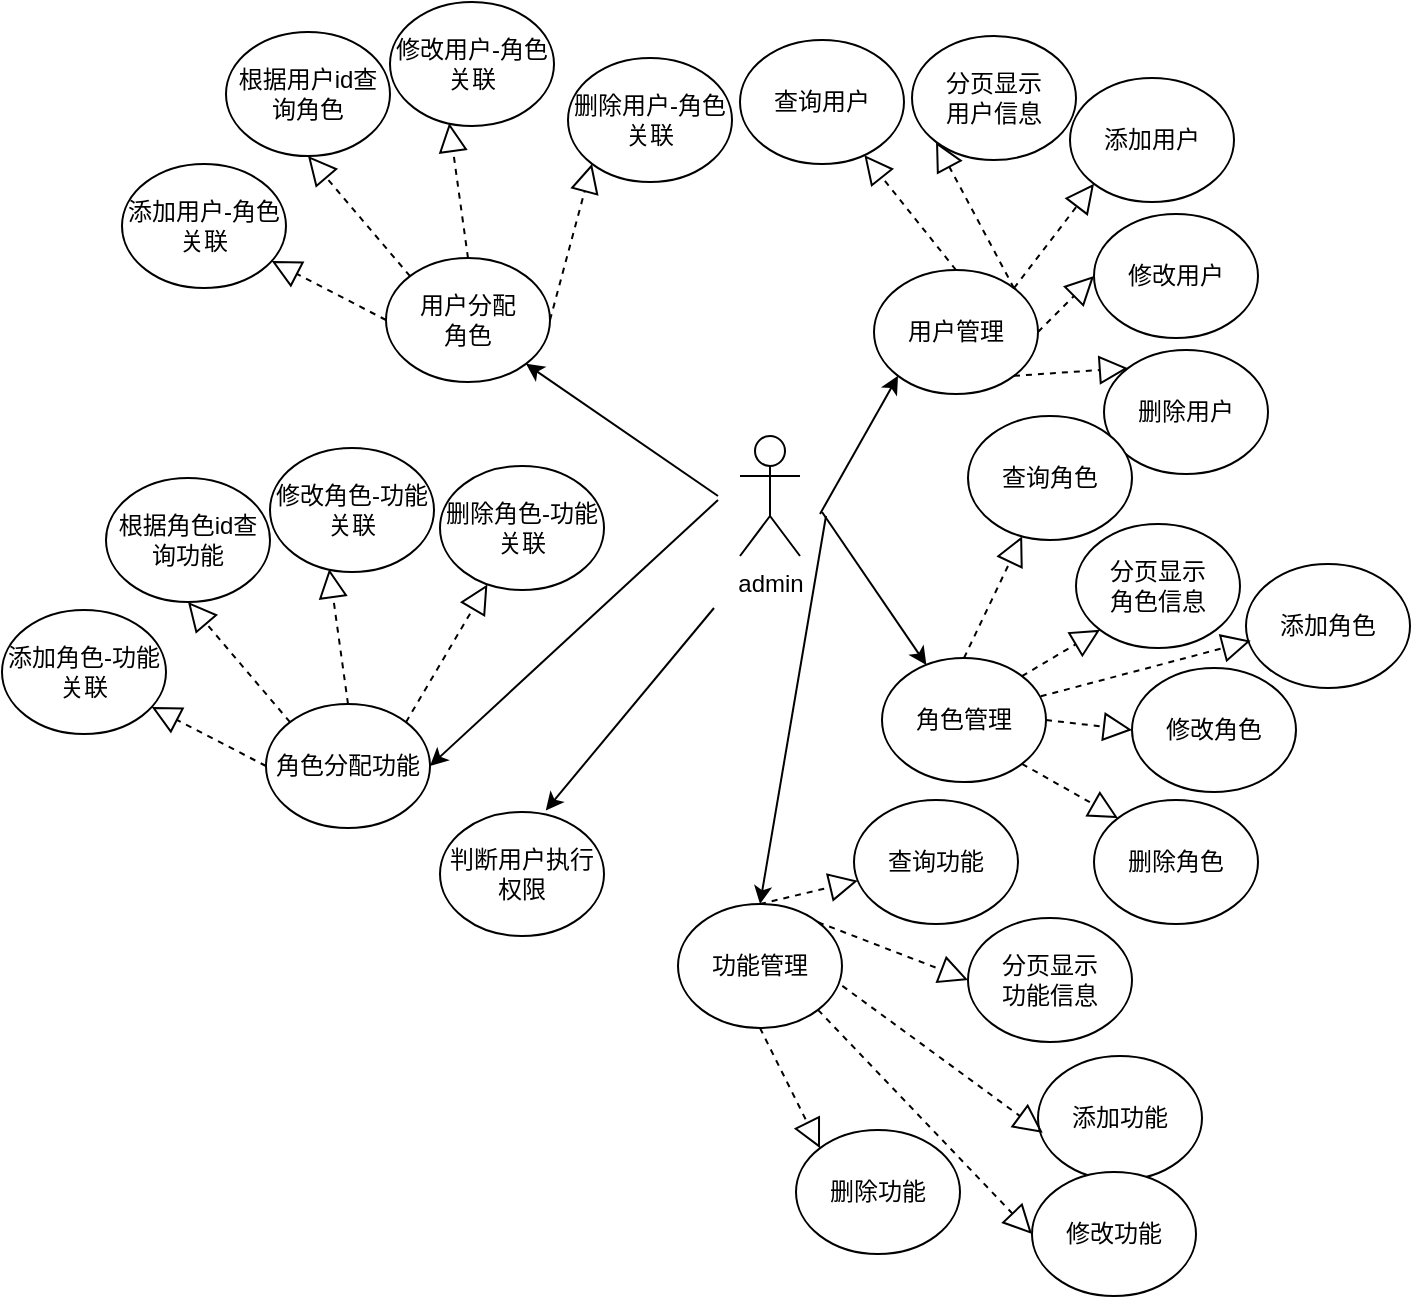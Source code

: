 <mxfile version="20.5.3" type="github">
  <diagram id="Or_mt1vvogf8F-5gZIKu" name="第 1 页">
    <mxGraphModel dx="1221" dy="706" grid="0" gridSize="10" guides="1" tooltips="1" connect="1" arrows="1" fold="1" page="1" pageScale="1" pageWidth="827" pageHeight="1169" math="0" shadow="0">
      <root>
        <mxCell id="0" />
        <mxCell id="1" parent="0" />
        <mxCell id="Cli_BWxOV95V0PnrJG-8-1" value="admin" style="shape=umlActor;verticalLabelPosition=bottom;verticalAlign=top;html=1;outlineConnect=0;" vertex="1" parent="1">
          <mxGeometry x="398" y="260" width="30" height="60" as="geometry" />
        </mxCell>
        <mxCell id="Cli_BWxOV95V0PnrJG-8-2" value="" style="endArrow=classic;html=1;rounded=0;entryX=0;entryY=1;entryDx=0;entryDy=0;" edge="1" parent="1" target="Cli_BWxOV95V0PnrJG-8-3">
          <mxGeometry width="50" height="50" relative="1" as="geometry">
            <mxPoint x="438" y="299" as="sourcePoint" />
            <mxPoint x="478" y="272" as="targetPoint" />
          </mxGeometry>
        </mxCell>
        <mxCell id="Cli_BWxOV95V0PnrJG-8-3" value="用户管理" style="ellipse;whiteSpace=wrap;html=1;" vertex="1" parent="1">
          <mxGeometry x="465" y="177" width="82" height="62" as="geometry" />
        </mxCell>
        <mxCell id="Cli_BWxOV95V0PnrJG-8-5" value="" style="endArrow=block;dashed=1;endFill=0;endSize=12;html=1;rounded=0;exitX=1;exitY=0;exitDx=0;exitDy=0;entryX=0;entryY=1;entryDx=0;entryDy=0;" edge="1" parent="1" source="Cli_BWxOV95V0PnrJG-8-3" target="Cli_BWxOV95V0PnrJG-8-7">
          <mxGeometry width="160" relative="1" as="geometry">
            <mxPoint x="558" y="199" as="sourcePoint" />
            <mxPoint x="577" y="152" as="targetPoint" />
          </mxGeometry>
        </mxCell>
        <mxCell id="Cli_BWxOV95V0PnrJG-8-7" value="分页显示&lt;br&gt;用户信息" style="ellipse;whiteSpace=wrap;html=1;" vertex="1" parent="1">
          <mxGeometry x="484" y="60" width="82" height="62" as="geometry" />
        </mxCell>
        <mxCell id="Cli_BWxOV95V0PnrJG-8-8" value="添加用户" style="ellipse;whiteSpace=wrap;html=1;" vertex="1" parent="1">
          <mxGeometry x="563" y="81" width="82" height="62" as="geometry" />
        </mxCell>
        <mxCell id="Cli_BWxOV95V0PnrJG-8-9" value="" style="endArrow=block;dashed=1;endFill=0;endSize=12;html=1;rounded=0;entryX=0;entryY=1;entryDx=0;entryDy=0;exitX=1;exitY=0;exitDx=0;exitDy=0;" edge="1" parent="1" source="Cli_BWxOV95V0PnrJG-8-3" target="Cli_BWxOV95V0PnrJG-8-8">
          <mxGeometry width="160" relative="1" as="geometry">
            <mxPoint x="541" y="213" as="sourcePoint" />
            <mxPoint x="578.009" y="149.92" as="targetPoint" />
          </mxGeometry>
        </mxCell>
        <mxCell id="Cli_BWxOV95V0PnrJG-8-10" value="" style="endArrow=block;dashed=1;endFill=0;endSize=12;html=1;rounded=0;exitX=1;exitY=0.5;exitDx=0;exitDy=0;entryX=0;entryY=0.5;entryDx=0;entryDy=0;" edge="1" parent="1" source="Cli_BWxOV95V0PnrJG-8-3" target="Cli_BWxOV95V0PnrJG-8-16">
          <mxGeometry width="160" relative="1" as="geometry">
            <mxPoint x="550.991" y="223.08" as="sourcePoint" />
            <mxPoint x="598" y="237" as="targetPoint" />
          </mxGeometry>
        </mxCell>
        <mxCell id="Cli_BWxOV95V0PnrJG-8-14" value="" style="endArrow=block;dashed=1;endFill=0;endSize=12;html=1;rounded=0;exitX=1;exitY=1;exitDx=0;exitDy=0;entryX=0;entryY=0;entryDx=0;entryDy=0;" edge="1" parent="1" source="Cli_BWxOV95V0PnrJG-8-3" target="Cli_BWxOV95V0PnrJG-8-17">
          <mxGeometry width="160" relative="1" as="geometry">
            <mxPoint x="909.001" y="131.16" as="sourcePoint" />
            <mxPoint x="946.019" y="68.0" as="targetPoint" />
          </mxGeometry>
        </mxCell>
        <mxCell id="Cli_BWxOV95V0PnrJG-8-15" value="" style="endArrow=block;dashed=1;endFill=0;endSize=12;html=1;rounded=0;exitX=0.5;exitY=0;exitDx=0;exitDy=0;" edge="1" parent="1" source="Cli_BWxOV95V0PnrJG-8-3" target="Cli_BWxOV95V0PnrJG-8-18">
          <mxGeometry width="160" relative="1" as="geometry">
            <mxPoint x="931.001" y="109.16" as="sourcePoint" />
            <mxPoint x="493" y="158" as="targetPoint" />
          </mxGeometry>
        </mxCell>
        <mxCell id="Cli_BWxOV95V0PnrJG-8-16" value="修改用户" style="ellipse;whiteSpace=wrap;html=1;" vertex="1" parent="1">
          <mxGeometry x="575" y="149" width="82" height="62" as="geometry" />
        </mxCell>
        <mxCell id="Cli_BWxOV95V0PnrJG-8-17" value="删除用户" style="ellipse;whiteSpace=wrap;html=1;" vertex="1" parent="1">
          <mxGeometry x="580" y="217" width="82" height="62" as="geometry" />
        </mxCell>
        <mxCell id="Cli_BWxOV95V0PnrJG-8-18" value="查询用户" style="ellipse;whiteSpace=wrap;html=1;" vertex="1" parent="1">
          <mxGeometry x="398" y="62" width="82" height="62" as="geometry" />
        </mxCell>
        <mxCell id="Cli_BWxOV95V0PnrJG-8-30" value="" style="endArrow=classic;html=1;rounded=0;" edge="1" parent="1" target="Cli_BWxOV95V0PnrJG-8-31">
          <mxGeometry width="50" height="50" relative="1" as="geometry">
            <mxPoint x="439" y="298" as="sourcePoint" />
            <mxPoint x="464" y="315" as="targetPoint" />
          </mxGeometry>
        </mxCell>
        <mxCell id="Cli_BWxOV95V0PnrJG-8-31" value="角色管理" style="ellipse;whiteSpace=wrap;html=1;" vertex="1" parent="1">
          <mxGeometry x="469" y="371" width="82" height="62" as="geometry" />
        </mxCell>
        <mxCell id="Cli_BWxOV95V0PnrJG-8-32" value="" style="endArrow=block;dashed=1;endFill=0;endSize=12;html=1;rounded=0;exitX=1;exitY=0;exitDx=0;exitDy=0;entryX=0;entryY=1;entryDx=0;entryDy=0;" edge="1" parent="1" source="Cli_BWxOV95V0PnrJG-8-31" target="Cli_BWxOV95V0PnrJG-8-33">
          <mxGeometry width="160" relative="1" as="geometry">
            <mxPoint x="857" y="362" as="sourcePoint" />
            <mxPoint x="876" y="315" as="targetPoint" />
          </mxGeometry>
        </mxCell>
        <mxCell id="Cli_BWxOV95V0PnrJG-8-33" value="分页显示&lt;br&gt;角色信息" style="ellipse;whiteSpace=wrap;html=1;" vertex="1" parent="1">
          <mxGeometry x="566" y="304" width="82" height="62" as="geometry" />
        </mxCell>
        <mxCell id="Cli_BWxOV95V0PnrJG-8-34" value="添加角色" style="ellipse;whiteSpace=wrap;html=1;" vertex="1" parent="1">
          <mxGeometry x="651" y="324" width="82" height="62" as="geometry" />
        </mxCell>
        <mxCell id="Cli_BWxOV95V0PnrJG-8-35" value="" style="endArrow=block;dashed=1;endFill=0;endSize=12;html=1;rounded=0;entryX=0.029;entryY=0.619;entryDx=0;entryDy=0;entryPerimeter=0;exitX=0.968;exitY=0.309;exitDx=0;exitDy=0;exitPerimeter=0;" edge="1" parent="1" target="Cli_BWxOV95V0PnrJG-8-34" source="Cli_BWxOV95V0PnrJG-8-31">
          <mxGeometry width="160" relative="1" as="geometry">
            <mxPoint x="840" y="376" as="sourcePoint" />
            <mxPoint x="877.009" y="312.92" as="targetPoint" />
          </mxGeometry>
        </mxCell>
        <mxCell id="Cli_BWxOV95V0PnrJG-8-36" value="" style="endArrow=block;dashed=1;endFill=0;endSize=12;html=1;rounded=0;exitX=1;exitY=0.5;exitDx=0;exitDy=0;entryX=0;entryY=0.5;entryDx=0;entryDy=0;" edge="1" parent="1" source="Cli_BWxOV95V0PnrJG-8-31" target="Cli_BWxOV95V0PnrJG-8-39">
          <mxGeometry width="160" relative="1" as="geometry">
            <mxPoint x="849.991" y="386.08" as="sourcePoint" />
            <mxPoint x="897" y="400" as="targetPoint" />
          </mxGeometry>
        </mxCell>
        <mxCell id="Cli_BWxOV95V0PnrJG-8-37" value="" style="endArrow=block;dashed=1;endFill=0;endSize=12;html=1;rounded=0;exitX=1;exitY=1;exitDx=0;exitDy=0;entryX=0;entryY=0;entryDx=0;entryDy=0;" edge="1" parent="1" source="Cli_BWxOV95V0PnrJG-8-31" target="Cli_BWxOV95V0PnrJG-8-40">
          <mxGeometry width="160" relative="1" as="geometry">
            <mxPoint x="1208.001" y="294.16" as="sourcePoint" />
            <mxPoint x="1245.019" y="231.0" as="targetPoint" />
          </mxGeometry>
        </mxCell>
        <mxCell id="Cli_BWxOV95V0PnrJG-8-38" value="" style="endArrow=block;dashed=1;endFill=0;endSize=12;html=1;rounded=0;exitX=0.5;exitY=0;exitDx=0;exitDy=0;" edge="1" parent="1" source="Cli_BWxOV95V0PnrJG-8-31" target="Cli_BWxOV95V0PnrJG-8-41">
          <mxGeometry width="160" relative="1" as="geometry">
            <mxPoint x="1230.001" y="272.16" as="sourcePoint" />
            <mxPoint x="792" y="321" as="targetPoint" />
          </mxGeometry>
        </mxCell>
        <mxCell id="Cli_BWxOV95V0PnrJG-8-39" value="修改角色" style="ellipse;whiteSpace=wrap;html=1;" vertex="1" parent="1">
          <mxGeometry x="594" y="376" width="82" height="62" as="geometry" />
        </mxCell>
        <mxCell id="Cli_BWxOV95V0PnrJG-8-40" value="删除角色" style="ellipse;whiteSpace=wrap;html=1;" vertex="1" parent="1">
          <mxGeometry x="575" y="442" width="82" height="62" as="geometry" />
        </mxCell>
        <mxCell id="Cli_BWxOV95V0PnrJG-8-41" value="查询角色" style="ellipse;whiteSpace=wrap;html=1;" vertex="1" parent="1">
          <mxGeometry x="512" y="250" width="82" height="62" as="geometry" />
        </mxCell>
        <mxCell id="Cli_BWxOV95V0PnrJG-8-43" value="" style="endArrow=classic;html=1;rounded=0;entryX=0.5;entryY=0;entryDx=0;entryDy=0;" edge="1" parent="1" target="Cli_BWxOV95V0PnrJG-8-49">
          <mxGeometry width="50" height="50" relative="1" as="geometry">
            <mxPoint x="441" y="300" as="sourcePoint" />
            <mxPoint x="451" y="512" as="targetPoint" />
          </mxGeometry>
        </mxCell>
        <mxCell id="Cli_BWxOV95V0PnrJG-8-49" value="功能管理" style="ellipse;whiteSpace=wrap;html=1;" vertex="1" parent="1">
          <mxGeometry x="367" y="494" width="82" height="62" as="geometry" />
        </mxCell>
        <mxCell id="Cli_BWxOV95V0PnrJG-8-50" value="" style="endArrow=block;dashed=1;endFill=0;endSize=12;html=1;rounded=0;exitX=1;exitY=0;exitDx=0;exitDy=0;entryX=0;entryY=0.5;entryDx=0;entryDy=0;" edge="1" parent="1" source="Cli_BWxOV95V0PnrJG-8-49" target="Cli_BWxOV95V0PnrJG-8-51">
          <mxGeometry width="160" relative="1" as="geometry">
            <mxPoint x="844" y="620" as="sourcePoint" />
            <mxPoint x="863" y="573" as="targetPoint" />
          </mxGeometry>
        </mxCell>
        <mxCell id="Cli_BWxOV95V0PnrJG-8-51" value="分页显示&lt;br&gt;功能信息" style="ellipse;whiteSpace=wrap;html=1;" vertex="1" parent="1">
          <mxGeometry x="512" y="501" width="82" height="62" as="geometry" />
        </mxCell>
        <mxCell id="Cli_BWxOV95V0PnrJG-8-52" value="添加功能" style="ellipse;whiteSpace=wrap;html=1;" vertex="1" parent="1">
          <mxGeometry x="547" y="570" width="82" height="62" as="geometry" />
        </mxCell>
        <mxCell id="Cli_BWxOV95V0PnrJG-8-53" value="" style="endArrow=block;dashed=1;endFill=0;endSize=12;html=1;rounded=0;entryX=0.029;entryY=0.619;entryDx=0;entryDy=0;entryPerimeter=0;exitX=1.002;exitY=0.66;exitDx=0;exitDy=0;exitPerimeter=0;" edge="1" parent="1" source="Cli_BWxOV95V0PnrJG-8-49" target="Cli_BWxOV95V0PnrJG-8-52">
          <mxGeometry width="160" relative="1" as="geometry">
            <mxPoint x="827" y="634" as="sourcePoint" />
            <mxPoint x="864.009" y="570.92" as="targetPoint" />
          </mxGeometry>
        </mxCell>
        <mxCell id="Cli_BWxOV95V0PnrJG-8-54" value="" style="endArrow=block;dashed=1;endFill=0;endSize=12;html=1;rounded=0;exitX=1;exitY=1;exitDx=0;exitDy=0;entryX=0;entryY=0.5;entryDx=0;entryDy=0;" edge="1" parent="1" source="Cli_BWxOV95V0PnrJG-8-49" target="Cli_BWxOV95V0PnrJG-8-57">
          <mxGeometry width="160" relative="1" as="geometry">
            <mxPoint x="836.991" y="644.08" as="sourcePoint" />
            <mxPoint x="884" y="658" as="targetPoint" />
          </mxGeometry>
        </mxCell>
        <mxCell id="Cli_BWxOV95V0PnrJG-8-55" value="" style="endArrow=block;dashed=1;endFill=0;endSize=12;html=1;rounded=0;exitX=0.5;exitY=1;exitDx=0;exitDy=0;entryX=0;entryY=0;entryDx=0;entryDy=0;" edge="1" parent="1" source="Cli_BWxOV95V0PnrJG-8-49" target="Cli_BWxOV95V0PnrJG-8-58">
          <mxGeometry width="160" relative="1" as="geometry">
            <mxPoint x="1195.001" y="552.16" as="sourcePoint" />
            <mxPoint x="1232.019" y="489.0" as="targetPoint" />
          </mxGeometry>
        </mxCell>
        <mxCell id="Cli_BWxOV95V0PnrJG-8-56" value="" style="endArrow=block;dashed=1;endFill=0;endSize=12;html=1;rounded=0;exitX=0.5;exitY=0;exitDx=0;exitDy=0;" edge="1" parent="1" source="Cli_BWxOV95V0PnrJG-8-49" target="Cli_BWxOV95V0PnrJG-8-59">
          <mxGeometry width="160" relative="1" as="geometry">
            <mxPoint x="1217.001" y="530.16" as="sourcePoint" />
            <mxPoint x="779" y="579" as="targetPoint" />
          </mxGeometry>
        </mxCell>
        <mxCell id="Cli_BWxOV95V0PnrJG-8-57" value="修改功能" style="ellipse;whiteSpace=wrap;html=1;" vertex="1" parent="1">
          <mxGeometry x="544" y="628" width="82" height="62" as="geometry" />
        </mxCell>
        <mxCell id="Cli_BWxOV95V0PnrJG-8-58" value="删除功能" style="ellipse;whiteSpace=wrap;html=1;" vertex="1" parent="1">
          <mxGeometry x="426" y="607" width="82" height="62" as="geometry" />
        </mxCell>
        <mxCell id="Cli_BWxOV95V0PnrJG-8-59" value="查询功能" style="ellipse;whiteSpace=wrap;html=1;" vertex="1" parent="1">
          <mxGeometry x="455" y="442" width="82" height="62" as="geometry" />
        </mxCell>
        <mxCell id="Cli_BWxOV95V0PnrJG-8-60" value="" style="endArrow=classic;html=1;rounded=0;entryX=1;entryY=1;entryDx=0;entryDy=0;" edge="1" parent="1" target="Cli_BWxOV95V0PnrJG-8-61">
          <mxGeometry width="50" height="50" relative="1" as="geometry">
            <mxPoint x="387" y="290" as="sourcePoint" />
            <mxPoint x="173" y="251" as="targetPoint" />
          </mxGeometry>
        </mxCell>
        <mxCell id="Cli_BWxOV95V0PnrJG-8-61" value="用户分配&lt;br&gt;角色" style="ellipse;whiteSpace=wrap;html=1;" vertex="1" parent="1">
          <mxGeometry x="221" y="171" width="82" height="62" as="geometry" />
        </mxCell>
        <mxCell id="Cli_BWxOV95V0PnrJG-8-62" value="" style="endArrow=block;dashed=1;endFill=0;endSize=12;html=1;rounded=0;exitX=0;exitY=0;exitDx=0;exitDy=0;entryX=0.5;entryY=1;entryDx=0;entryDy=0;" edge="1" parent="1" source="Cli_BWxOV95V0PnrJG-8-61" target="Cli_BWxOV95V0PnrJG-8-63">
          <mxGeometry width="160" relative="1" as="geometry">
            <mxPoint x="253" y="178" as="sourcePoint" />
            <mxPoint x="272" y="131" as="targetPoint" />
          </mxGeometry>
        </mxCell>
        <mxCell id="Cli_BWxOV95V0PnrJG-8-63" value="根据用户id查询角色" style="ellipse;whiteSpace=wrap;html=1;" vertex="1" parent="1">
          <mxGeometry x="141" y="58" width="82" height="62" as="geometry" />
        </mxCell>
        <mxCell id="Cli_BWxOV95V0PnrJG-8-66" value="" style="endArrow=block;dashed=1;endFill=0;endSize=12;html=1;rounded=0;exitX=0.5;exitY=0;exitDx=0;exitDy=0;entryX=0.361;entryY=0.976;entryDx=0;entryDy=0;entryPerimeter=0;" edge="1" parent="1" source="Cli_BWxOV95V0PnrJG-8-61" target="Cli_BWxOV95V0PnrJG-8-69">
          <mxGeometry width="160" relative="1" as="geometry">
            <mxPoint x="245.991" y="202.08" as="sourcePoint" />
            <mxPoint x="293" y="216" as="targetPoint" />
          </mxGeometry>
        </mxCell>
        <mxCell id="Cli_BWxOV95V0PnrJG-8-67" value="" style="endArrow=block;dashed=1;endFill=0;endSize=12;html=1;rounded=0;exitX=1;exitY=0.5;exitDx=0;exitDy=0;entryX=0;entryY=1;entryDx=0;entryDy=0;" edge="1" parent="1" source="Cli_BWxOV95V0PnrJG-8-61" target="Cli_BWxOV95V0PnrJG-8-70">
          <mxGeometry width="160" relative="1" as="geometry">
            <mxPoint x="604.001" y="110.16" as="sourcePoint" />
            <mxPoint x="641.019" y="47.0" as="targetPoint" />
          </mxGeometry>
        </mxCell>
        <mxCell id="Cli_BWxOV95V0PnrJG-8-68" value="" style="endArrow=block;dashed=1;endFill=0;endSize=12;html=1;rounded=0;exitX=0;exitY=0.5;exitDx=0;exitDy=0;" edge="1" parent="1" source="Cli_BWxOV95V0PnrJG-8-61" target="Cli_BWxOV95V0PnrJG-8-71">
          <mxGeometry width="160" relative="1" as="geometry">
            <mxPoint x="626.001" y="88.16" as="sourcePoint" />
            <mxPoint x="188" y="137" as="targetPoint" />
          </mxGeometry>
        </mxCell>
        <mxCell id="Cli_BWxOV95V0PnrJG-8-69" value="修改用户-角色&lt;br&gt;关联" style="ellipse;whiteSpace=wrap;html=1;" vertex="1" parent="1">
          <mxGeometry x="223" y="43" width="82" height="62" as="geometry" />
        </mxCell>
        <mxCell id="Cli_BWxOV95V0PnrJG-8-70" value="删除用户-角色关联" style="ellipse;whiteSpace=wrap;html=1;" vertex="1" parent="1">
          <mxGeometry x="312" y="71" width="82" height="62" as="geometry" />
        </mxCell>
        <mxCell id="Cli_BWxOV95V0PnrJG-8-71" value="添加用户-角色关联" style="ellipse;whiteSpace=wrap;html=1;" vertex="1" parent="1">
          <mxGeometry x="89" y="124" width="82" height="62" as="geometry" />
        </mxCell>
        <mxCell id="Cli_BWxOV95V0PnrJG-8-88" value="" style="endArrow=classic;html=1;rounded=0;entryX=1;entryY=0.5;entryDx=0;entryDy=0;" edge="1" parent="1" target="Cli_BWxOV95V0PnrJG-8-89">
          <mxGeometry width="50" height="50" relative="1" as="geometry">
            <mxPoint x="387" y="292" as="sourcePoint" />
            <mxPoint x="113" y="474" as="targetPoint" />
          </mxGeometry>
        </mxCell>
        <mxCell id="Cli_BWxOV95V0PnrJG-8-89" value="角色分配功能" style="ellipse;whiteSpace=wrap;html=1;" vertex="1" parent="1">
          <mxGeometry x="161" y="394" width="82" height="62" as="geometry" />
        </mxCell>
        <mxCell id="Cli_BWxOV95V0PnrJG-8-90" value="" style="endArrow=block;dashed=1;endFill=0;endSize=12;html=1;rounded=0;exitX=0;exitY=0;exitDx=0;exitDy=0;entryX=0.5;entryY=1;entryDx=0;entryDy=0;" edge="1" parent="1" source="Cli_BWxOV95V0PnrJG-8-89" target="Cli_BWxOV95V0PnrJG-8-91">
          <mxGeometry width="160" relative="1" as="geometry">
            <mxPoint x="193" y="401" as="sourcePoint" />
            <mxPoint x="212" y="354" as="targetPoint" />
          </mxGeometry>
        </mxCell>
        <mxCell id="Cli_BWxOV95V0PnrJG-8-91" value="根据角色id查询功能" style="ellipse;whiteSpace=wrap;html=1;" vertex="1" parent="1">
          <mxGeometry x="81" y="281" width="82" height="62" as="geometry" />
        </mxCell>
        <mxCell id="Cli_BWxOV95V0PnrJG-8-92" value="" style="endArrow=block;dashed=1;endFill=0;endSize=12;html=1;rounded=0;exitX=0.5;exitY=0;exitDx=0;exitDy=0;entryX=0.361;entryY=0.976;entryDx=0;entryDy=0;entryPerimeter=0;" edge="1" parent="1" source="Cli_BWxOV95V0PnrJG-8-89" target="Cli_BWxOV95V0PnrJG-8-95">
          <mxGeometry width="160" relative="1" as="geometry">
            <mxPoint x="185.991" y="425.08" as="sourcePoint" />
            <mxPoint x="233" y="439" as="targetPoint" />
          </mxGeometry>
        </mxCell>
        <mxCell id="Cli_BWxOV95V0PnrJG-8-94" value="" style="endArrow=block;dashed=1;endFill=0;endSize=12;html=1;rounded=0;exitX=0;exitY=0.5;exitDx=0;exitDy=0;" edge="1" parent="1" source="Cli_BWxOV95V0PnrJG-8-89" target="Cli_BWxOV95V0PnrJG-8-96">
          <mxGeometry width="160" relative="1" as="geometry">
            <mxPoint x="566.001" y="311.16" as="sourcePoint" />
            <mxPoint x="128" y="360" as="targetPoint" />
          </mxGeometry>
        </mxCell>
        <mxCell id="Cli_BWxOV95V0PnrJG-8-95" value="修改角色-功能&lt;br&gt;关联" style="ellipse;whiteSpace=wrap;html=1;" vertex="1" parent="1">
          <mxGeometry x="163" y="266" width="82" height="62" as="geometry" />
        </mxCell>
        <mxCell id="Cli_BWxOV95V0PnrJG-8-96" value="添加角色-功能关联" style="ellipse;whiteSpace=wrap;html=1;" vertex="1" parent="1">
          <mxGeometry x="29" y="347" width="82" height="62" as="geometry" />
        </mxCell>
        <mxCell id="Cli_BWxOV95V0PnrJG-8-98" value="" style="endArrow=block;dashed=1;endFill=0;endSize=12;html=1;rounded=0;exitX=1;exitY=0;exitDx=0;exitDy=0;entryX=0.289;entryY=0.955;entryDx=0;entryDy=0;entryPerimeter=0;" edge="1" parent="1" source="Cli_BWxOV95V0PnrJG-8-89" target="Cli_BWxOV95V0PnrJG-8-99">
          <mxGeometry width="160" relative="1" as="geometry">
            <mxPoint x="212" y="404" as="sourcePoint" />
            <mxPoint x="262" y="331" as="targetPoint" />
          </mxGeometry>
        </mxCell>
        <mxCell id="Cli_BWxOV95V0PnrJG-8-99" value="删除角色-功能关联" style="ellipse;whiteSpace=wrap;html=1;" vertex="1" parent="1">
          <mxGeometry x="248" y="275" width="82" height="62" as="geometry" />
        </mxCell>
        <mxCell id="Cli_BWxOV95V0PnrJG-8-100" value="" style="endArrow=classic;html=1;rounded=0;entryX=0.645;entryY=-0.013;entryDx=0;entryDy=0;entryPerimeter=0;" edge="1" parent="1" target="Cli_BWxOV95V0PnrJG-8-102">
          <mxGeometry width="50" height="50" relative="1" as="geometry">
            <mxPoint x="385" y="346" as="sourcePoint" />
            <mxPoint x="308" y="447" as="targetPoint" />
          </mxGeometry>
        </mxCell>
        <mxCell id="Cli_BWxOV95V0PnrJG-8-102" value="判断用户执行权限" style="ellipse;whiteSpace=wrap;html=1;" vertex="1" parent="1">
          <mxGeometry x="248" y="448" width="82" height="62" as="geometry" />
        </mxCell>
      </root>
    </mxGraphModel>
  </diagram>
</mxfile>
